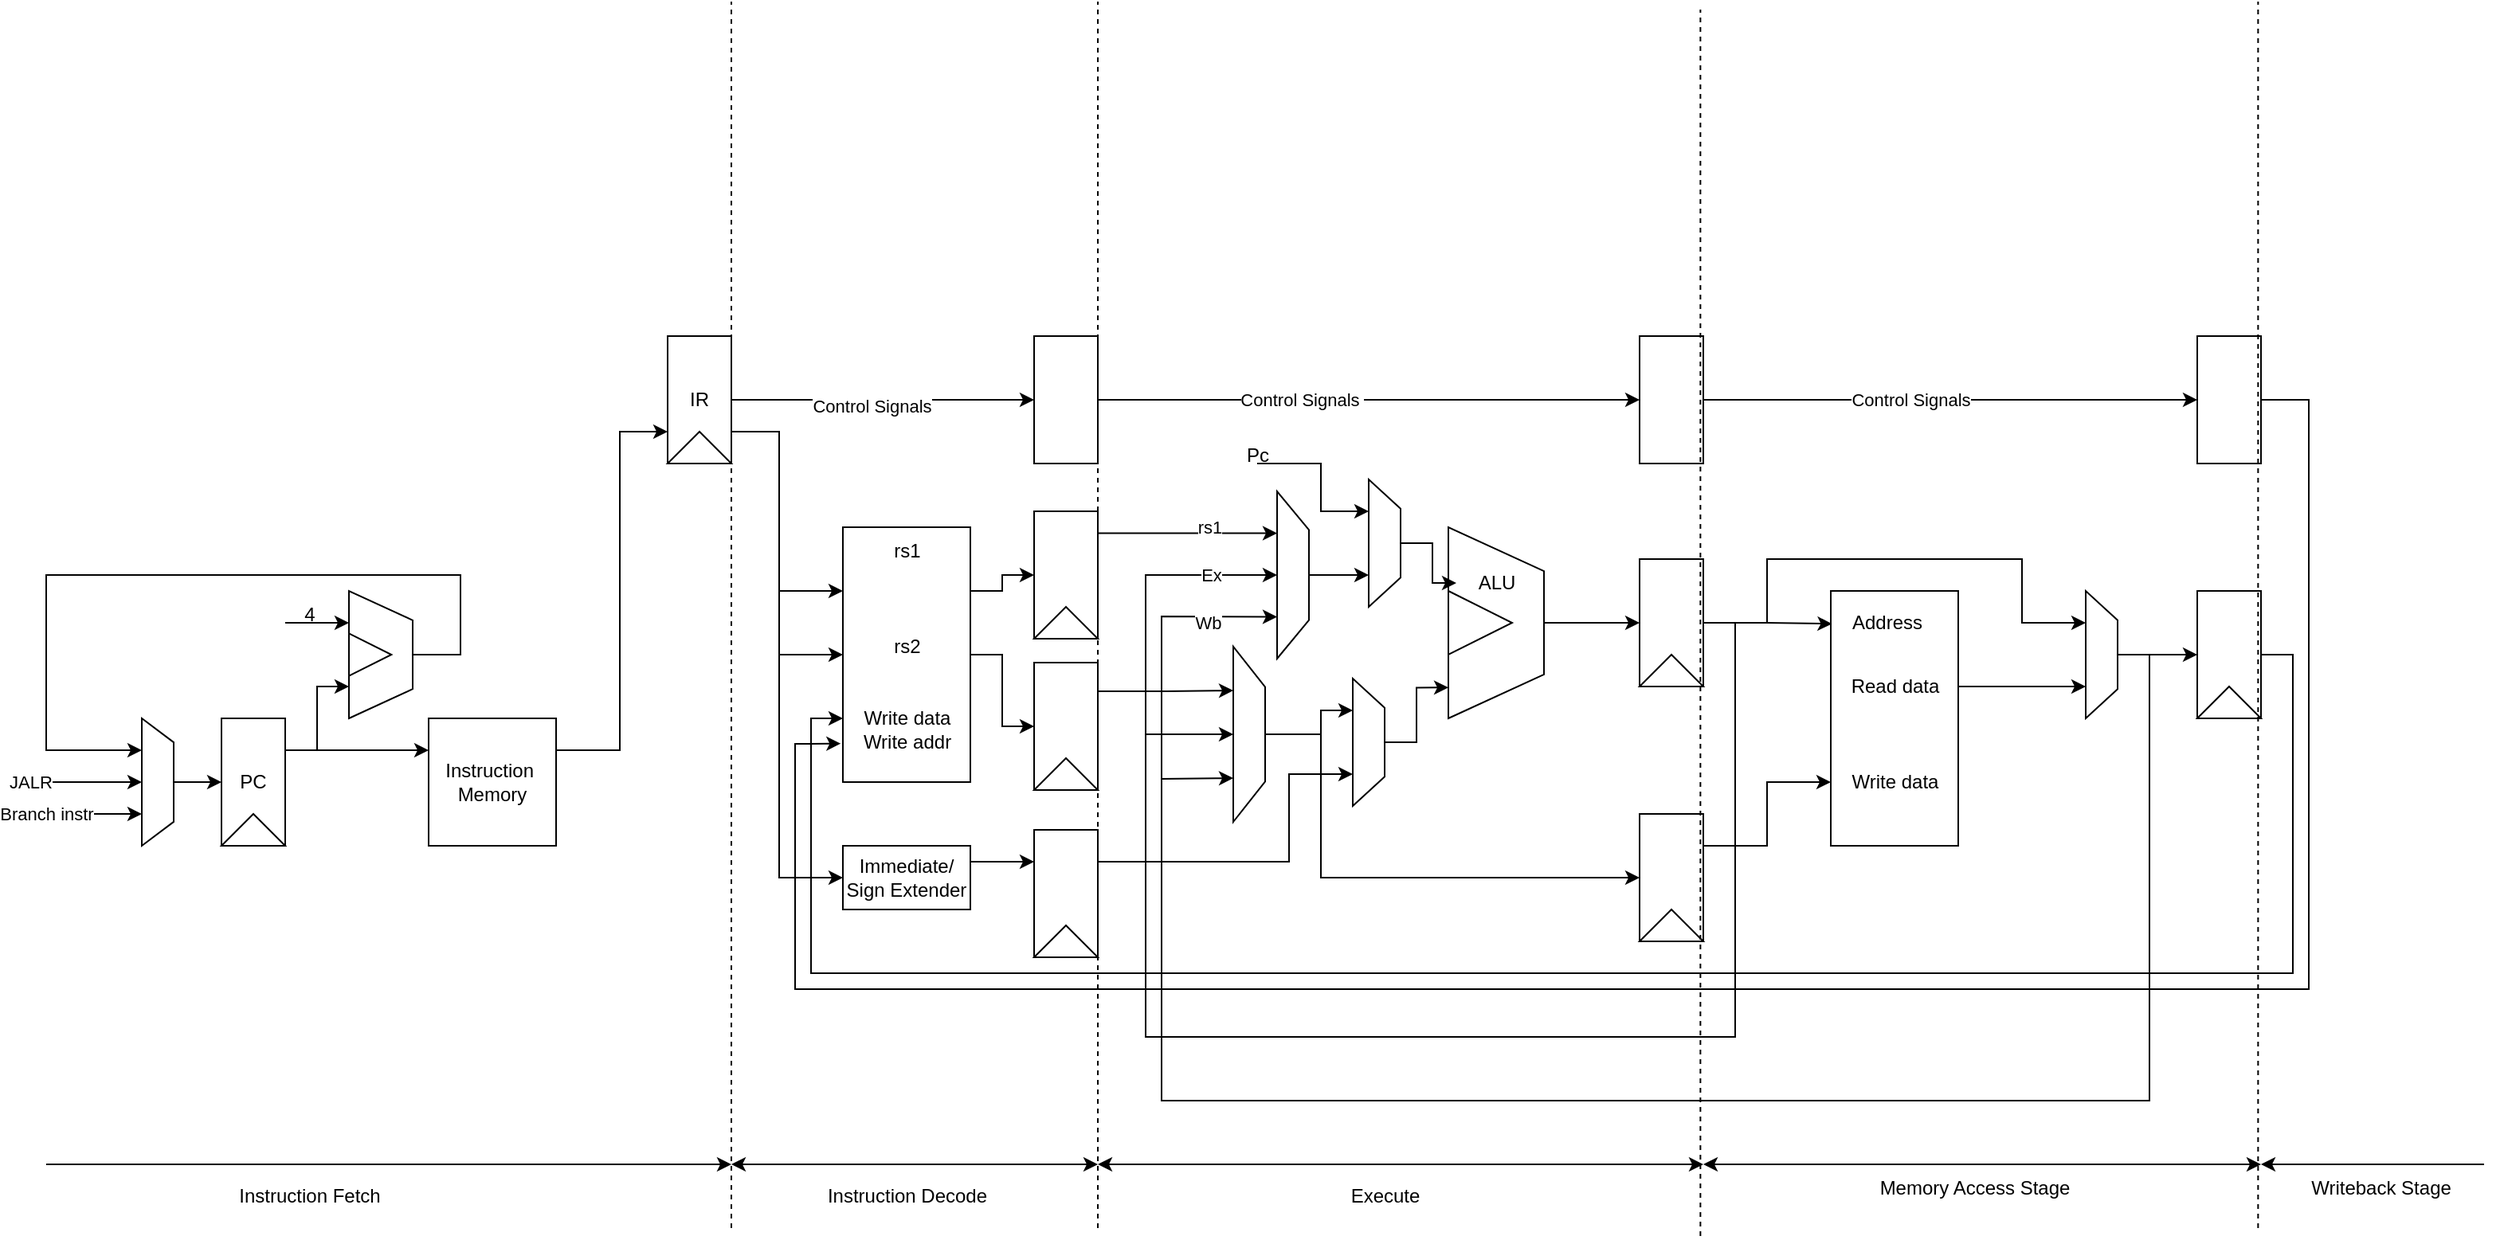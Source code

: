 <mxfile version="20.3.7" type="device"><diagram id="dvmefeSQgRJkC-QCwB-1" name="Page-1"><mxGraphModel dx="2044" dy="920" grid="1" gridSize="10" guides="1" tooltips="1" connect="1" arrows="1" fold="1" page="1" pageScale="1" pageWidth="1700" pageHeight="1100" math="0" shadow="0"><root><mxCell id="0"/><mxCell id="1" parent="0"/><mxCell id="AK3PfQbgLpYsemJbmYqT-3" value="" style="group" parent="1" vertex="1" connectable="0"><mxGeometry x="150" y="480" width="40" height="80" as="geometry"/></mxCell><mxCell id="AK3PfQbgLpYsemJbmYqT-1" value="PC" style="rounded=0;whiteSpace=wrap;html=1;" parent="AK3PfQbgLpYsemJbmYqT-3" vertex="1"><mxGeometry width="40" height="80" as="geometry"/></mxCell><mxCell id="AK3PfQbgLpYsemJbmYqT-2" value="" style="triangle;whiteSpace=wrap;html=1;rotation=-180;direction=south;" parent="AK3PfQbgLpYsemJbmYqT-3" vertex="1"><mxGeometry y="60" width="40" height="20" as="geometry"/></mxCell><mxCell id="AK3PfQbgLpYsemJbmYqT-9" value="" style="group" parent="1" vertex="1" connectable="0"><mxGeometry x="230" y="400" width="40" height="80" as="geometry"/></mxCell><mxCell id="AK3PfQbgLpYsemJbmYqT-7" value="" style="verticalLabelPosition=middle;verticalAlign=middle;html=1;shape=trapezoid;perimeter=trapezoidPerimeter;whiteSpace=wrap;size=0.23;arcSize=10;flipV=1;labelPosition=center;align=center;rotation=-90;" parent="AK3PfQbgLpYsemJbmYqT-9" vertex="1"><mxGeometry x="-20" y="20" width="80" height="40" as="geometry"/></mxCell><mxCell id="AK3PfQbgLpYsemJbmYqT-8" value="" style="triangle;whiteSpace=wrap;html=1;" parent="AK3PfQbgLpYsemJbmYqT-9" vertex="1"><mxGeometry y="26.667" width="26.667" height="26.667" as="geometry"/></mxCell><mxCell id="AK3PfQbgLpYsemJbmYqT-13" value="" style="endArrow=classic;html=1;rounded=0;exitX=1;exitY=0.25;exitDx=0;exitDy=0;entryX=0;entryY=0.25;entryDx=0;entryDy=0;" parent="1" source="AK3PfQbgLpYsemJbmYqT-1" target="AK3PfQbgLpYsemJbmYqT-18" edge="1"><mxGeometry width="50" height="50" relative="1" as="geometry"><mxPoint x="230" y="670" as="sourcePoint"/><mxPoint x="240" y="500" as="targetPoint"/></mxGeometry></mxCell><mxCell id="AK3PfQbgLpYsemJbmYqT-14" value="" style="endArrow=classic;html=1;rounded=0;entryX=0.25;entryY=0;entryDx=0;entryDy=0;" parent="1" target="AK3PfQbgLpYsemJbmYqT-7" edge="1"><mxGeometry width="50" height="50" relative="1" as="geometry"><mxPoint x="190" y="500" as="sourcePoint"/><mxPoint x="290" y="540" as="targetPoint"/><Array as="points"><mxPoint x="210" y="500"/><mxPoint x="210" y="460"/></Array></mxGeometry></mxCell><mxCell id="AK3PfQbgLpYsemJbmYqT-16" value="" style="endArrow=classic;html=1;rounded=0;entryX=0.75;entryY=0;entryDx=0;entryDy=0;" parent="1" target="AK3PfQbgLpYsemJbmYqT-7" edge="1"><mxGeometry width="50" height="50" relative="1" as="geometry"><mxPoint x="190" y="420" as="sourcePoint"/><mxPoint x="190" y="390" as="targetPoint"/></mxGeometry></mxCell><mxCell id="AK3PfQbgLpYsemJbmYqT-17" value="4" style="text;html=1;align=center;verticalAlign=middle;resizable=0;points=[];autosize=1;strokeColor=none;fillColor=none;" parent="1" vertex="1"><mxGeometry x="190" y="400" width="30" height="30" as="geometry"/></mxCell><mxCell id="AK3PfQbgLpYsemJbmYqT-18" value="Instruction&amp;nbsp;&lt;br&gt;Memory" style="rounded=0;whiteSpace=wrap;html=1;" parent="1" vertex="1"><mxGeometry x="280" y="480" width="80" height="80" as="geometry"/></mxCell><mxCell id="AK3PfQbgLpYsemJbmYqT-19" value="" style="group" parent="1" vertex="1" connectable="0"><mxGeometry x="430" y="240" width="40" height="80" as="geometry"/></mxCell><mxCell id="AK3PfQbgLpYsemJbmYqT-20" value="IR" style="rounded=0;whiteSpace=wrap;html=1;" parent="AK3PfQbgLpYsemJbmYqT-19" vertex="1"><mxGeometry width="40" height="80" as="geometry"/></mxCell><mxCell id="AK3PfQbgLpYsemJbmYqT-21" value="" style="triangle;whiteSpace=wrap;html=1;rotation=-180;direction=south;" parent="AK3PfQbgLpYsemJbmYqT-19" vertex="1"><mxGeometry y="60" width="40" height="20" as="geometry"/></mxCell><mxCell id="AK3PfQbgLpYsemJbmYqT-22" value="" style="endArrow=classic;html=1;rounded=0;entryX=0;entryY=0.75;entryDx=0;entryDy=0;exitX=1;exitY=0.25;exitDx=0;exitDy=0;" parent="1" source="AK3PfQbgLpYsemJbmYqT-18" target="AK3PfQbgLpYsemJbmYqT-20" edge="1"><mxGeometry width="50" height="50" relative="1" as="geometry"><mxPoint x="430" y="680" as="sourcePoint"/><mxPoint x="480" y="630" as="targetPoint"/><Array as="points"><mxPoint x="400" y="500"/><mxPoint x="400" y="300"/></Array></mxGeometry></mxCell><mxCell id="w93r8_B6llOw0MlClyV9-102" style="edgeStyle=orthogonalEdgeStyle;rounded=0;orthogonalLoop=1;jettySize=auto;html=1;exitX=1;exitY=0.25;exitDx=0;exitDy=0;" edge="1" parent="1" source="AK3PfQbgLpYsemJbmYqT-24" target="w93r8_B6llOw0MlClyV9-111"><mxGeometry relative="1" as="geometry"><Array as="points"/></mxGeometry></mxCell><mxCell id="w93r8_B6llOw0MlClyV9-114" style="edgeStyle=orthogonalEdgeStyle;rounded=0;orthogonalLoop=1;jettySize=auto;html=1;exitX=1;exitY=0.5;exitDx=0;exitDy=0;entryX=0;entryY=0.5;entryDx=0;entryDy=0;" edge="1" parent="1" source="AK3PfQbgLpYsemJbmYqT-24" target="w93r8_B6llOw0MlClyV9-108"><mxGeometry relative="1" as="geometry"/></mxCell><mxCell id="AK3PfQbgLpYsemJbmYqT-24" value="" style="rounded=0;whiteSpace=wrap;html=1;" parent="1" vertex="1"><mxGeometry x="540" y="360" width="80" height="160" as="geometry"/></mxCell><mxCell id="AK3PfQbgLpYsemJbmYqT-27" value="" style="endArrow=classic;html=1;rounded=0;exitX=1;exitY=0.75;exitDx=0;exitDy=0;entryX=0;entryY=0.5;entryDx=0;entryDy=0;" parent="1" source="AK3PfQbgLpYsemJbmYqT-20" target="AK3PfQbgLpYsemJbmYqT-28" edge="1"><mxGeometry width="50" height="50" relative="1" as="geometry"><mxPoint x="500" y="580" as="sourcePoint"/><mxPoint x="560" y="600" as="targetPoint"/><Array as="points"><mxPoint x="500" y="300"/><mxPoint x="500" y="500"/><mxPoint x="500" y="540"/><mxPoint x="500" y="580"/></Array></mxGeometry></mxCell><mxCell id="w93r8_B6llOw0MlClyV9-117" style="edgeStyle=orthogonalEdgeStyle;rounded=0;orthogonalLoop=1;jettySize=auto;html=1;exitX=1;exitY=0.5;exitDx=0;exitDy=0;entryX=0;entryY=0.25;entryDx=0;entryDy=0;" edge="1" parent="1" source="AK3PfQbgLpYsemJbmYqT-28" target="w93r8_B6llOw0MlClyV9-105"><mxGeometry relative="1" as="geometry"><Array as="points"><mxPoint x="620" y="570"/></Array></mxGeometry></mxCell><mxCell id="AK3PfQbgLpYsemJbmYqT-28" value="Immediate/&lt;br&gt;Sign Extender" style="rounded=0;whiteSpace=wrap;html=1;" parent="1" vertex="1"><mxGeometry x="540" y="560" width="80" height="40" as="geometry"/></mxCell><mxCell id="AK3PfQbgLpYsemJbmYqT-29" value="rs1" style="text;html=1;align=center;verticalAlign=middle;resizable=0;points=[];autosize=1;strokeColor=none;fillColor=none;" parent="1" vertex="1"><mxGeometry x="560" y="360" width="40" height="30" as="geometry"/></mxCell><mxCell id="AK3PfQbgLpYsemJbmYqT-30" value="rs2" style="text;html=1;align=center;verticalAlign=middle;resizable=0;points=[];autosize=1;strokeColor=none;fillColor=none;" parent="1" vertex="1"><mxGeometry x="560" y="420" width="40" height="30" as="geometry"/></mxCell><mxCell id="w93r8_B6llOw0MlClyV9-67" style="edgeStyle=orthogonalEdgeStyle;rounded=0;orthogonalLoop=1;jettySize=auto;html=1;exitX=0.5;exitY=1;exitDx=0;exitDy=0;entryX=0.75;entryY=0;entryDx=0;entryDy=0;" edge="1" parent="1" source="w93r8_B6llOw0MlClyV9-6" target="w93r8_B6llOw0MlClyV9-66"><mxGeometry relative="1" as="geometry"><Array as="points"><mxPoint x="840" y="490"/><mxPoint x="840" y="475"/></Array></mxGeometry></mxCell><mxCell id="w93r8_B6llOw0MlClyV9-103" style="edgeStyle=orthogonalEdgeStyle;rounded=0;orthogonalLoop=1;jettySize=auto;html=1;entryX=0;entryY=0.5;entryDx=0;entryDy=0;exitX=0.5;exitY=1;exitDx=0;exitDy=0;" edge="1" parent="1" source="w93r8_B6llOw0MlClyV9-6" target="w93r8_B6llOw0MlClyV9-35"><mxGeometry relative="1" as="geometry"><Array as="points"><mxPoint x="840" y="490"/><mxPoint x="840" y="580"/></Array></mxGeometry></mxCell><mxCell id="w93r8_B6llOw0MlClyV9-6" value="" style="verticalLabelPosition=middle;verticalAlign=middle;html=1;shape=trapezoid;perimeter=trapezoidPerimeter;whiteSpace=wrap;size=0.23;arcSize=10;flipV=1;labelPosition=center;align=center;rotation=-90;" vertex="1" parent="1"><mxGeometry x="740" y="480" width="110" height="20" as="geometry"/></mxCell><mxCell id="w93r8_B6llOw0MlClyV9-17" value="" style="group" vertex="1" connectable="0" parent="1"><mxGeometry x="920" y="360" width="60" height="120" as="geometry"/></mxCell><mxCell id="w93r8_B6llOw0MlClyV9-18" value="" style="verticalLabelPosition=middle;verticalAlign=middle;html=1;shape=trapezoid;perimeter=trapezoidPerimeter;whiteSpace=wrap;size=0.23;arcSize=10;flipV=1;labelPosition=center;align=center;rotation=-90;" vertex="1" parent="w93r8_B6llOw0MlClyV9-17"><mxGeometry x="-30" y="30" width="120" height="60" as="geometry"/></mxCell><mxCell id="w93r8_B6llOw0MlClyV9-19" value="" style="triangle;whiteSpace=wrap;html=1;" vertex="1" parent="w93r8_B6llOw0MlClyV9-17"><mxGeometry y="40" width="40" height="40" as="geometry"/></mxCell><mxCell id="w93r8_B6llOw0MlClyV9-24" value="ALU" style="text;html=1;align=center;verticalAlign=middle;resizable=0;points=[];autosize=1;strokeColor=none;fillColor=none;" vertex="1" parent="w93r8_B6llOw0MlClyV9-17"><mxGeometry x="5" y="20" width="50" height="30" as="geometry"/></mxCell><mxCell id="w93r8_B6llOw0MlClyV9-21" style="edgeStyle=orthogonalEdgeStyle;rounded=0;orthogonalLoop=1;jettySize=auto;html=1;exitX=0.5;exitY=1;exitDx=0;exitDy=0;entryX=0.161;entryY=1;entryDx=0;entryDy=0;entryPerimeter=0;" edge="1" parent="1" source="w93r8_B6llOw0MlClyV9-66" target="w93r8_B6llOw0MlClyV9-18"><mxGeometry relative="1" as="geometry"/></mxCell><mxCell id="w93r8_B6llOw0MlClyV9-25" value="" style="group" vertex="1" connectable="0" parent="1"><mxGeometry x="1040" y="380" width="40" height="80" as="geometry"/></mxCell><mxCell id="w93r8_B6llOw0MlClyV9-26" value="" style="rounded=0;whiteSpace=wrap;html=1;" vertex="1" parent="w93r8_B6llOw0MlClyV9-25"><mxGeometry width="40" height="80" as="geometry"/></mxCell><mxCell id="w93r8_B6llOw0MlClyV9-27" value="" style="triangle;whiteSpace=wrap;html=1;rotation=-180;direction=south;" vertex="1" parent="w93r8_B6llOw0MlClyV9-25"><mxGeometry y="60" width="40" height="20" as="geometry"/></mxCell><mxCell id="w93r8_B6llOw0MlClyV9-28" style="edgeStyle=orthogonalEdgeStyle;rounded=0;orthogonalLoop=1;jettySize=auto;html=1;exitX=0.5;exitY=1;exitDx=0;exitDy=0;entryX=0;entryY=0.5;entryDx=0;entryDy=0;" edge="1" parent="1" source="w93r8_B6llOw0MlClyV9-18" target="w93r8_B6llOw0MlClyV9-26"><mxGeometry relative="1" as="geometry"/></mxCell><mxCell id="w93r8_B6llOw0MlClyV9-46" style="edgeStyle=orthogonalEdgeStyle;rounded=0;orthogonalLoop=1;jettySize=auto;html=1;entryX=0.25;entryY=0;entryDx=0;entryDy=0;" edge="1" parent="1" source="w93r8_B6llOw0MlClyV9-29" target="w93r8_B6llOw0MlClyV9-43"><mxGeometry relative="1" as="geometry"><Array as="points"><mxPoint x="1260" y="460"/><mxPoint x="1260" y="460"/></Array></mxGeometry></mxCell><mxCell id="w93r8_B6llOw0MlClyV9-29" value="" style="rounded=0;whiteSpace=wrap;html=1;" vertex="1" parent="1"><mxGeometry x="1160" y="400" width="80" height="160" as="geometry"/></mxCell><mxCell id="w93r8_B6llOw0MlClyV9-34" value="" style="group" vertex="1" connectable="0" parent="1"><mxGeometry x="1040" y="540" width="40" height="80" as="geometry"/></mxCell><mxCell id="w93r8_B6llOw0MlClyV9-35" value="" style="rounded=0;whiteSpace=wrap;html=1;" vertex="1" parent="w93r8_B6llOw0MlClyV9-34"><mxGeometry width="40" height="80" as="geometry"/></mxCell><mxCell id="w93r8_B6llOw0MlClyV9-36" value="" style="triangle;whiteSpace=wrap;html=1;rotation=-180;direction=south;" vertex="1" parent="w93r8_B6llOw0MlClyV9-34"><mxGeometry y="60" width="40" height="20" as="geometry"/></mxCell><mxCell id="w93r8_B6llOw0MlClyV9-38" style="edgeStyle=orthogonalEdgeStyle;rounded=0;orthogonalLoop=1;jettySize=auto;html=1;exitX=1;exitY=0.25;exitDx=0;exitDy=0;entryX=0;entryY=0.75;entryDx=0;entryDy=0;" edge="1" parent="1" source="w93r8_B6llOw0MlClyV9-35" target="w93r8_B6llOw0MlClyV9-29"><mxGeometry relative="1" as="geometry"/></mxCell><mxCell id="w93r8_B6llOw0MlClyV9-40" value="Address" style="text;html=1;align=center;verticalAlign=middle;resizable=0;points=[];autosize=1;strokeColor=none;fillColor=none;" vertex="1" parent="1"><mxGeometry x="1160" y="405" width="70" height="30" as="geometry"/></mxCell><mxCell id="w93r8_B6llOw0MlClyV9-41" value="Write data" style="text;html=1;align=center;verticalAlign=middle;resizable=0;points=[];autosize=1;strokeColor=none;fillColor=none;" vertex="1" parent="1"><mxGeometry x="1160" y="505" width="80" height="30" as="geometry"/></mxCell><mxCell id="w93r8_B6llOw0MlClyV9-42" value="Read data" style="text;html=1;align=center;verticalAlign=middle;resizable=0;points=[];autosize=1;strokeColor=none;fillColor=none;" vertex="1" parent="1"><mxGeometry x="1160" y="445" width="80" height="30" as="geometry"/></mxCell><mxCell id="w93r8_B6llOw0MlClyV9-51" style="edgeStyle=orthogonalEdgeStyle;rounded=0;orthogonalLoop=1;jettySize=auto;html=1;exitX=0.5;exitY=1;exitDx=0;exitDy=0;entryX=0;entryY=0.5;entryDx=0;entryDy=0;" edge="1" parent="1" source="w93r8_B6llOw0MlClyV9-43" target="w93r8_B6llOw0MlClyV9-49"><mxGeometry relative="1" as="geometry"/></mxCell><mxCell id="w93r8_B6llOw0MlClyV9-43" value="" style="verticalLabelPosition=middle;verticalAlign=middle;html=1;shape=trapezoid;perimeter=trapezoidPerimeter;whiteSpace=wrap;size=0.23;arcSize=10;flipV=1;labelPosition=center;align=center;rotation=-90;" vertex="1" parent="1"><mxGeometry x="1290" y="430" width="80" height="20" as="geometry"/></mxCell><mxCell id="w93r8_B6llOw0MlClyV9-45" style="edgeStyle=orthogonalEdgeStyle;rounded=0;orthogonalLoop=1;jettySize=auto;html=1;exitX=1;exitY=0.5;exitDx=0;exitDy=0;entryX=0.01;entryY=0.522;entryDx=0;entryDy=0;entryPerimeter=0;" edge="1" parent="1" source="w93r8_B6llOw0MlClyV9-26" target="w93r8_B6llOw0MlClyV9-40"><mxGeometry relative="1" as="geometry"/></mxCell><mxCell id="w93r8_B6llOw0MlClyV9-47" value="" style="endArrow=classic;html=1;rounded=0;entryX=0.75;entryY=0;entryDx=0;entryDy=0;" edge="1" parent="1" target="w93r8_B6llOw0MlClyV9-43"><mxGeometry width="50" height="50" relative="1" as="geometry"><mxPoint x="1120" y="420" as="sourcePoint"/><mxPoint x="1320" y="380" as="targetPoint"/><Array as="points"><mxPoint x="1120" y="380"/><mxPoint x="1280" y="380"/><mxPoint x="1280" y="420"/></Array></mxGeometry></mxCell><mxCell id="w93r8_B6llOw0MlClyV9-48" value="" style="group" vertex="1" connectable="0" parent="1"><mxGeometry x="1390" y="400" width="40" height="80" as="geometry"/></mxCell><mxCell id="w93r8_B6llOw0MlClyV9-49" value="" style="rounded=0;whiteSpace=wrap;html=1;" vertex="1" parent="w93r8_B6llOw0MlClyV9-48"><mxGeometry width="40" height="80" as="geometry"/></mxCell><mxCell id="w93r8_B6llOw0MlClyV9-50" value="" style="triangle;whiteSpace=wrap;html=1;rotation=-180;direction=south;" vertex="1" parent="w93r8_B6llOw0MlClyV9-48"><mxGeometry y="60" width="40" height="20" as="geometry"/></mxCell><mxCell id="w93r8_B6llOw0MlClyV9-52" style="edgeStyle=orthogonalEdgeStyle;rounded=0;orthogonalLoop=1;jettySize=auto;html=1;entryX=0;entryY=0.75;entryDx=0;entryDy=0;" edge="1" parent="1" source="w93r8_B6llOw0MlClyV9-49" target="AK3PfQbgLpYsemJbmYqT-24"><mxGeometry relative="1" as="geometry"><mxPoint x="540" y="720" as="targetPoint"/><Array as="points"><mxPoint x="1450" y="440"/><mxPoint x="1450" y="640"/><mxPoint x="520" y="640"/><mxPoint x="520" y="480"/></Array></mxGeometry></mxCell><mxCell id="w93r8_B6llOw0MlClyV9-53" value="Write data" style="text;html=1;align=center;verticalAlign=middle;resizable=0;points=[];autosize=1;strokeColor=none;fillColor=none;" vertex="1" parent="1"><mxGeometry x="540" y="465" width="80" height="30" as="geometry"/></mxCell><mxCell id="w93r8_B6llOw0MlClyV9-56" value="" style="endArrow=classic;html=1;rounded=0;entryX=0.5;entryY=0;entryDx=0;entryDy=0;" edge="1" parent="1" target="w93r8_B6llOw0MlClyV9-6"><mxGeometry width="50" height="50" relative="1" as="geometry"><mxPoint x="1100" y="420" as="sourcePoint"/><mxPoint x="710" y="540" as="targetPoint"/><Array as="points"><mxPoint x="1100" y="510"/><mxPoint x="1100" y="680"/><mxPoint x="730" y="680"/><mxPoint x="730" y="490"/></Array></mxGeometry></mxCell><mxCell id="w93r8_B6llOw0MlClyV9-57" value="" style="endArrow=classic;html=1;rounded=0;entryX=0.25;entryY=0;entryDx=0;entryDy=0;" edge="1" parent="1" target="w93r8_B6llOw0MlClyV9-6"><mxGeometry width="50" height="50" relative="1" as="geometry"><mxPoint x="1360" y="440" as="sourcePoint"/><mxPoint x="720" y="540" as="targetPoint"/><Array as="points"><mxPoint x="1360" y="720"/><mxPoint x="740" y="720"/><mxPoint x="740" y="518"/></Array></mxGeometry></mxCell><mxCell id="w93r8_B6llOw0MlClyV9-101" style="edgeStyle=orthogonalEdgeStyle;rounded=0;orthogonalLoop=1;jettySize=auto;html=1;exitX=0.5;exitY=1;exitDx=0;exitDy=0;entryX=0.25;entryY=0;entryDx=0;entryDy=0;" edge="1" parent="1" source="w93r8_B6llOw0MlClyV9-58" target="w93r8_B6llOw0MlClyV9-124"><mxGeometry relative="1" as="geometry"><mxPoint x="860" y="390" as="targetPoint"/></mxGeometry></mxCell><mxCell id="w93r8_B6llOw0MlClyV9-58" value="" style="verticalLabelPosition=middle;verticalAlign=middle;html=1;shape=trapezoid;perimeter=trapezoidPerimeter;whiteSpace=wrap;size=0.23;arcSize=10;flipV=1;labelPosition=center;align=center;rotation=-90;" vertex="1" parent="1"><mxGeometry x="770" y="380" width="105" height="20" as="geometry"/></mxCell><mxCell id="w93r8_B6llOw0MlClyV9-59" value="" style="endArrow=classic;html=1;rounded=0;entryX=0.5;entryY=0;entryDx=0;entryDy=0;" edge="1" parent="1" target="w93r8_B6llOw0MlClyV9-58"><mxGeometry width="50" height="50" relative="1" as="geometry"><mxPoint x="730" y="540" as="sourcePoint"/><mxPoint x="700" y="420" as="targetPoint"/><Array as="points"><mxPoint x="730" y="390"/></Array></mxGeometry></mxCell><mxCell id="w93r8_B6llOw0MlClyV9-120" value="Ex" style="edgeLabel;html=1;align=center;verticalAlign=middle;resizable=0;points=[];" vertex="1" connectable="0" parent="w93r8_B6llOw0MlClyV9-59"><mxGeometry x="0.414" y="-5" relative="1" as="geometry"><mxPoint x="26" y="-5" as="offset"/></mxGeometry></mxCell><mxCell id="w93r8_B6llOw0MlClyV9-60" value="" style="endArrow=classic;html=1;rounded=0;entryX=0.25;entryY=0;entryDx=0;entryDy=0;" edge="1" parent="1" target="w93r8_B6llOw0MlClyV9-58"><mxGeometry width="50" height="50" relative="1" as="geometry"><mxPoint x="740" y="560" as="sourcePoint"/><mxPoint x="720" y="420" as="targetPoint"/><Array as="points"><mxPoint x="740" y="480"/><mxPoint x="740" y="416"/></Array></mxGeometry></mxCell><mxCell id="w93r8_B6llOw0MlClyV9-121" value="Wb" style="edgeLabel;html=1;align=center;verticalAlign=middle;resizable=0;points=[];" vertex="1" connectable="0" parent="w93r8_B6llOw0MlClyV9-60"><mxGeometry x="0.397" y="-1" relative="1" as="geometry"><mxPoint x="22" y="3" as="offset"/></mxGeometry></mxCell><mxCell id="w93r8_B6llOw0MlClyV9-66" value="" style="verticalLabelPosition=middle;verticalAlign=middle;html=1;shape=trapezoid;perimeter=trapezoidPerimeter;whiteSpace=wrap;size=0.23;arcSize=10;flipV=1;labelPosition=center;align=center;rotation=-90;" vertex="1" parent="1"><mxGeometry x="830" y="485" width="80" height="20" as="geometry"/></mxCell><mxCell id="w93r8_B6llOw0MlClyV9-72" value="" style="endArrow=classic;html=1;rounded=0;exitX=1;exitY=0.75;exitDx=0;exitDy=0;entryX=0;entryY=0.5;entryDx=0;entryDy=0;" edge="1" parent="1" source="AK3PfQbgLpYsemJbmYqT-20" target="AK3PfQbgLpYsemJbmYqT-24"><mxGeometry width="50" height="50" relative="1" as="geometry"><mxPoint x="500" y="320" as="sourcePoint"/><mxPoint x="550" y="270" as="targetPoint"/><Array as="points"><mxPoint x="500" y="300"/><mxPoint x="500" y="440"/></Array></mxGeometry></mxCell><mxCell id="w93r8_B6llOw0MlClyV9-73" value="" style="endArrow=classic;html=1;rounded=0;exitX=1;exitY=0.75;exitDx=0;exitDy=0;entryX=0;entryY=0.25;entryDx=0;entryDy=0;" edge="1" parent="1" source="AK3PfQbgLpYsemJbmYqT-20" target="AK3PfQbgLpYsemJbmYqT-24"><mxGeometry width="50" height="50" relative="1" as="geometry"><mxPoint x="530" y="290" as="sourcePoint"/><mxPoint x="580" y="240" as="targetPoint"/><Array as="points"><mxPoint x="500" y="300"/><mxPoint x="500" y="400"/></Array></mxGeometry></mxCell><mxCell id="w93r8_B6llOw0MlClyV9-74" value="" style="group" vertex="1" connectable="0" parent="1"><mxGeometry x="660" y="240" width="40" height="80" as="geometry"/></mxCell><mxCell id="w93r8_B6llOw0MlClyV9-75" value="" style="rounded=0;whiteSpace=wrap;html=1;" vertex="1" parent="w93r8_B6llOw0MlClyV9-74"><mxGeometry width="40" height="80" as="geometry"/></mxCell><mxCell id="w93r8_B6llOw0MlClyV9-77" value="" style="group" vertex="1" connectable="0" parent="1"><mxGeometry x="1040" y="240" width="40" height="80" as="geometry"/></mxCell><mxCell id="w93r8_B6llOw0MlClyV9-78" value="" style="rounded=0;whiteSpace=wrap;html=1;" vertex="1" parent="w93r8_B6llOw0MlClyV9-77"><mxGeometry width="40" height="80" as="geometry"/></mxCell><mxCell id="w93r8_B6llOw0MlClyV9-80" value="" style="group" vertex="1" connectable="0" parent="1"><mxGeometry x="1390" y="240" width="40" height="80" as="geometry"/></mxCell><mxCell id="w93r8_B6llOw0MlClyV9-81" value="" style="rounded=0;whiteSpace=wrap;html=1;" vertex="1" parent="w93r8_B6llOw0MlClyV9-80"><mxGeometry width="40" height="80" as="geometry"/></mxCell><mxCell id="w93r8_B6llOw0MlClyV9-83" value="" style="endArrow=classic;html=1;rounded=0;exitX=1;exitY=0.5;exitDx=0;exitDy=0;entryX=0;entryY=0.5;entryDx=0;entryDy=0;" edge="1" parent="1" source="AK3PfQbgLpYsemJbmYqT-20" target="w93r8_B6llOw0MlClyV9-75"><mxGeometry width="50" height="50" relative="1" as="geometry"><mxPoint x="530" y="270" as="sourcePoint"/><mxPoint x="580" y="220" as="targetPoint"/></mxGeometry></mxCell><mxCell id="w93r8_B6llOw0MlClyV9-98" value="Control Signals" style="edgeLabel;html=1;align=center;verticalAlign=middle;resizable=0;points=[];" vertex="1" connectable="0" parent="w93r8_B6llOw0MlClyV9-83"><mxGeometry x="-0.08" y="-4" relative="1" as="geometry"><mxPoint as="offset"/></mxGeometry></mxCell><mxCell id="w93r8_B6llOw0MlClyV9-84" value="" style="endArrow=classic;html=1;rounded=0;exitX=1;exitY=0.5;exitDx=0;exitDy=0;entryX=0;entryY=0.5;entryDx=0;entryDy=0;" edge="1" parent="1" source="w93r8_B6llOw0MlClyV9-75" target="w93r8_B6llOw0MlClyV9-78"><mxGeometry width="50" height="50" relative="1" as="geometry"><mxPoint x="560" y="220" as="sourcePoint"/><mxPoint x="930" y="220" as="targetPoint"/></mxGeometry></mxCell><mxCell id="w93r8_B6llOw0MlClyV9-99" value="Control Signals&amp;nbsp;" style="edgeLabel;html=1;align=center;verticalAlign=middle;resizable=0;points=[];" vertex="1" connectable="0" parent="w93r8_B6llOw0MlClyV9-84"><mxGeometry x="-0.353" y="-1" relative="1" as="geometry"><mxPoint x="18" y="-1" as="offset"/></mxGeometry></mxCell><mxCell id="w93r8_B6llOw0MlClyV9-85" value="" style="endArrow=classic;html=1;rounded=0;exitX=1;exitY=0.5;exitDx=0;exitDy=0;entryX=0;entryY=0.5;entryDx=0;entryDy=0;" edge="1" parent="1" source="w93r8_B6llOw0MlClyV9-78" target="w93r8_B6llOw0MlClyV9-81"><mxGeometry width="50" height="50" relative="1" as="geometry"><mxPoint x="490" y="300" as="sourcePoint"/><mxPoint x="860" y="300" as="targetPoint"/></mxGeometry></mxCell><mxCell id="w93r8_B6llOw0MlClyV9-100" value="Control Signals" style="edgeLabel;html=1;align=center;verticalAlign=middle;resizable=0;points=[];" vertex="1" connectable="0" parent="w93r8_B6llOw0MlClyV9-85"><mxGeometry x="-0.388" y="4" relative="1" as="geometry"><mxPoint x="35" y="4" as="offset"/></mxGeometry></mxCell><mxCell id="w93r8_B6llOw0MlClyV9-86" value="" style="endArrow=classic;html=1;rounded=0;exitX=1;exitY=0.5;exitDx=0;exitDy=0;entryX=-0.017;entryY=0.849;entryDx=0;entryDy=0;entryPerimeter=0;" edge="1" parent="1" source="w93r8_B6llOw0MlClyV9-81" target="AK3PfQbgLpYsemJbmYqT-24"><mxGeometry width="50" height="50" relative="1" as="geometry"><mxPoint x="1210" y="210" as="sourcePoint"/><mxPoint x="530" y="500" as="targetPoint"/><Array as="points"><mxPoint x="1460" y="280"/><mxPoint x="1460" y="650"/><mxPoint x="510" y="650"/><mxPoint x="510" y="496"/></Array></mxGeometry></mxCell><mxCell id="w93r8_B6llOw0MlClyV9-87" value="Write addr" style="text;html=1;align=center;verticalAlign=middle;resizable=0;points=[];autosize=1;strokeColor=none;fillColor=none;" vertex="1" parent="1"><mxGeometry x="540" y="480" width="80" height="30" as="geometry"/></mxCell><mxCell id="w93r8_B6llOw0MlClyV9-97" style="edgeStyle=orthogonalEdgeStyle;rounded=0;orthogonalLoop=1;jettySize=auto;html=1;exitX=0.5;exitY=1;exitDx=0;exitDy=0;entryX=0;entryY=0.5;entryDx=0;entryDy=0;" edge="1" parent="1" source="w93r8_B6llOw0MlClyV9-88" target="AK3PfQbgLpYsemJbmYqT-1"><mxGeometry relative="1" as="geometry"/></mxCell><mxCell id="w93r8_B6llOw0MlClyV9-88" value="" style="verticalLabelPosition=middle;verticalAlign=middle;html=1;shape=trapezoid;perimeter=trapezoidPerimeter;whiteSpace=wrap;size=0.188;arcSize=10;flipV=1;labelPosition=center;align=center;rotation=-90;" vertex="1" parent="1"><mxGeometry x="70" y="510" width="80" height="20" as="geometry"/></mxCell><mxCell id="w93r8_B6llOw0MlClyV9-92" value="" style="endArrow=classic;html=1;rounded=0;entryX=0.25;entryY=0;entryDx=0;entryDy=0;" edge="1" parent="1" target="w93r8_B6llOw0MlClyV9-88"><mxGeometry width="50" height="50" relative="1" as="geometry"><mxPoint x="40" y="540" as="sourcePoint"/><mxPoint x="60" y="530" as="targetPoint"/></mxGeometry></mxCell><mxCell id="w93r8_B6llOw0MlClyV9-93" value="Branch instr" style="edgeLabel;html=1;align=center;verticalAlign=middle;resizable=0;points=[];" vertex="1" connectable="0" parent="w93r8_B6llOw0MlClyV9-92"><mxGeometry x="-0.375" y="-3" relative="1" as="geometry"><mxPoint x="-19" y="-3" as="offset"/></mxGeometry></mxCell><mxCell id="w93r8_B6llOw0MlClyV9-94" value="" style="endArrow=classic;html=1;rounded=0;entryX=0.5;entryY=0;entryDx=0;entryDy=0;" edge="1" parent="1" target="w93r8_B6llOw0MlClyV9-88"><mxGeometry width="50" height="50" relative="1" as="geometry"><mxPoint x="30" y="520" as="sourcePoint"/><mxPoint x="60" y="480" as="targetPoint"/></mxGeometry></mxCell><mxCell id="w93r8_B6llOw0MlClyV9-95" value="JALR" style="edgeLabel;html=1;align=center;verticalAlign=middle;resizable=0;points=[];" vertex="1" connectable="0" parent="w93r8_B6llOw0MlClyV9-94"><mxGeometry x="-0.611" y="4" relative="1" as="geometry"><mxPoint x="-14" y="4" as="offset"/></mxGeometry></mxCell><mxCell id="w93r8_B6llOw0MlClyV9-96" style="edgeStyle=orthogonalEdgeStyle;rounded=0;orthogonalLoop=1;jettySize=auto;html=1;entryX=0.75;entryY=0;entryDx=0;entryDy=0;" edge="1" parent="1" source="AK3PfQbgLpYsemJbmYqT-7" target="w93r8_B6llOw0MlClyV9-88"><mxGeometry relative="1" as="geometry"><mxPoint x="40" y="500" as="targetPoint"/><Array as="points"><mxPoint x="300" y="440"/><mxPoint x="300" y="390"/><mxPoint x="40" y="390"/><mxPoint x="40" y="500"/></Array></mxGeometry></mxCell><mxCell id="w93r8_B6llOw0MlClyV9-104" value="" style="group" vertex="1" connectable="0" parent="1"><mxGeometry x="660" y="550" width="40" height="80" as="geometry"/></mxCell><mxCell id="w93r8_B6llOw0MlClyV9-105" value="" style="rounded=0;whiteSpace=wrap;html=1;" vertex="1" parent="w93r8_B6llOw0MlClyV9-104"><mxGeometry width="40" height="80" as="geometry"/></mxCell><mxCell id="w93r8_B6llOw0MlClyV9-106" value="" style="triangle;whiteSpace=wrap;html=1;rotation=-180;direction=south;" vertex="1" parent="w93r8_B6llOw0MlClyV9-104"><mxGeometry y="60" width="40" height="20" as="geometry"/></mxCell><mxCell id="w93r8_B6llOw0MlClyV9-107" value="" style="group" vertex="1" connectable="0" parent="1"><mxGeometry x="660" y="445" width="40" height="80" as="geometry"/></mxCell><mxCell id="w93r8_B6llOw0MlClyV9-108" value="" style="rounded=0;whiteSpace=wrap;html=1;" vertex="1" parent="w93r8_B6llOw0MlClyV9-107"><mxGeometry width="40" height="80" as="geometry"/></mxCell><mxCell id="w93r8_B6llOw0MlClyV9-109" value="" style="triangle;whiteSpace=wrap;html=1;rotation=-180;direction=south;" vertex="1" parent="w93r8_B6llOw0MlClyV9-107"><mxGeometry y="60" width="40" height="20" as="geometry"/></mxCell><mxCell id="w93r8_B6llOw0MlClyV9-110" value="" style="group" vertex="1" connectable="0" parent="1"><mxGeometry x="660" y="350" width="40" height="80" as="geometry"/></mxCell><mxCell id="w93r8_B6llOw0MlClyV9-111" value="" style="rounded=0;whiteSpace=wrap;html=1;" vertex="1" parent="w93r8_B6llOw0MlClyV9-110"><mxGeometry width="40" height="80" as="geometry"/></mxCell><mxCell id="w93r8_B6llOw0MlClyV9-112" value="" style="triangle;whiteSpace=wrap;html=1;rotation=-180;direction=south;" vertex="1" parent="w93r8_B6llOw0MlClyV9-110"><mxGeometry y="60" width="40" height="20" as="geometry"/></mxCell><mxCell id="w93r8_B6llOw0MlClyV9-115" style="edgeStyle=orthogonalEdgeStyle;rounded=0;orthogonalLoop=1;jettySize=auto;html=1;exitX=1;exitY=0.25;exitDx=0;exitDy=0;entryX=0.75;entryY=0;entryDx=0;entryDy=0;" edge="1" parent="1" source="w93r8_B6llOw0MlClyV9-111" target="w93r8_B6llOw0MlClyV9-58"><mxGeometry relative="1" as="geometry"><Array as="points"><mxPoint x="700" y="364"/></Array></mxGeometry></mxCell><mxCell id="w93r8_B6llOw0MlClyV9-122" value="rs1" style="edgeLabel;html=1;align=center;verticalAlign=middle;resizable=0;points=[];" vertex="1" connectable="0" parent="w93r8_B6llOw0MlClyV9-115"><mxGeometry x="-0.375" y="1" relative="1" as="geometry"><mxPoint x="39" y="-3" as="offset"/></mxGeometry></mxCell><mxCell id="w93r8_B6llOw0MlClyV9-116" style="edgeStyle=orthogonalEdgeStyle;rounded=0;orthogonalLoop=1;jettySize=auto;html=1;exitX=1;exitY=0.25;exitDx=0;exitDy=0;entryX=0.75;entryY=0;entryDx=0;entryDy=0;" edge="1" parent="1" source="w93r8_B6llOw0MlClyV9-108" target="w93r8_B6llOw0MlClyV9-6"><mxGeometry relative="1" as="geometry"><Array as="points"><mxPoint x="700" y="463"/><mxPoint x="743" y="463"/></Array></mxGeometry></mxCell><mxCell id="w93r8_B6llOw0MlClyV9-118" style="edgeStyle=orthogonalEdgeStyle;rounded=0;orthogonalLoop=1;jettySize=auto;html=1;exitX=1;exitY=0.25;exitDx=0;exitDy=0;entryX=0.25;entryY=0;entryDx=0;entryDy=0;" edge="1" parent="1" source="w93r8_B6llOw0MlClyV9-105" target="w93r8_B6llOw0MlClyV9-66"><mxGeometry relative="1" as="geometry"><Array as="points"><mxPoint x="820" y="570"/><mxPoint x="820" y="515"/></Array></mxGeometry></mxCell><mxCell id="w93r8_B6llOw0MlClyV9-131" style="edgeStyle=orthogonalEdgeStyle;rounded=0;orthogonalLoop=1;jettySize=auto;html=1;" edge="1" parent="1" source="w93r8_B6llOw0MlClyV9-124" target="w93r8_B6llOw0MlClyV9-24"><mxGeometry relative="1" as="geometry"/></mxCell><mxCell id="w93r8_B6llOw0MlClyV9-124" value="" style="verticalLabelPosition=middle;verticalAlign=middle;html=1;shape=trapezoid;perimeter=trapezoidPerimeter;whiteSpace=wrap;size=0.23;arcSize=10;flipV=1;labelPosition=center;align=center;rotation=-90;" vertex="1" parent="1"><mxGeometry x="840" y="360" width="80" height="20" as="geometry"/></mxCell><mxCell id="w93r8_B6llOw0MlClyV9-125" value="" style="endArrow=classic;html=1;rounded=0;entryX=0.75;entryY=0;entryDx=0;entryDy=0;" edge="1" parent="1" target="w93r8_B6llOw0MlClyV9-124"><mxGeometry width="50" height="50" relative="1" as="geometry"><mxPoint x="800" y="320" as="sourcePoint"/><mxPoint x="850" y="290" as="targetPoint"/><Array as="points"><mxPoint x="840" y="320"/><mxPoint x="840" y="330"/><mxPoint x="840" y="350"/></Array></mxGeometry></mxCell><mxCell id="w93r8_B6llOw0MlClyV9-127" value="Pc" style="text;html=1;align=center;verticalAlign=middle;resizable=0;points=[];autosize=1;strokeColor=none;fillColor=none;" vertex="1" parent="1"><mxGeometry x="780" y="300" width="40" height="30" as="geometry"/></mxCell><mxCell id="w93r8_B6llOw0MlClyV9-132" value="" style="endArrow=none;dashed=1;html=1;rounded=0;" edge="1" parent="1"><mxGeometry width="50" height="50" relative="1" as="geometry"><mxPoint x="700" y="800" as="sourcePoint"/><mxPoint x="700" y="30" as="targetPoint"/></mxGeometry></mxCell><mxCell id="w93r8_B6llOw0MlClyV9-133" value="" style="endArrow=none;dashed=1;html=1;rounded=0;" edge="1" parent="1"><mxGeometry width="50" height="50" relative="1" as="geometry"><mxPoint x="470" y="800" as="sourcePoint"/><mxPoint x="470" y="30" as="targetPoint"/></mxGeometry></mxCell><mxCell id="w93r8_B6llOw0MlClyV9-134" value="" style="endArrow=none;dashed=1;html=1;rounded=0;" edge="1" parent="1"><mxGeometry width="50" height="50" relative="1" as="geometry"><mxPoint x="1078.18" y="805" as="sourcePoint"/><mxPoint x="1078.18" y="35" as="targetPoint"/></mxGeometry></mxCell><mxCell id="w93r8_B6llOw0MlClyV9-135" value="" style="endArrow=none;dashed=1;html=1;rounded=0;" edge="1" parent="1"><mxGeometry width="50" height="50" relative="1" as="geometry"><mxPoint x="1428.18" y="800" as="sourcePoint"/><mxPoint x="1428.18" y="30" as="targetPoint"/></mxGeometry></mxCell><mxCell id="w93r8_B6llOw0MlClyV9-136" value="" style="endArrow=classic;startArrow=classic;html=1;rounded=0;" edge="1" parent="1"><mxGeometry width="50" height="50" relative="1" as="geometry"><mxPoint x="470" y="760" as="sourcePoint"/><mxPoint x="700" y="760" as="targetPoint"/></mxGeometry></mxCell><mxCell id="w93r8_B6llOw0MlClyV9-137" value="" style="endArrow=classic;startArrow=classic;html=1;rounded=0;" edge="1" parent="1"><mxGeometry width="50" height="50" relative="1" as="geometry"><mxPoint x="700" y="760" as="sourcePoint"/><mxPoint x="1080" y="760" as="targetPoint"/></mxGeometry></mxCell><mxCell id="w93r8_B6llOw0MlClyV9-138" value="" style="endArrow=classic;startArrow=classic;html=1;rounded=0;" edge="1" parent="1"><mxGeometry width="50" height="50" relative="1" as="geometry"><mxPoint x="1080" y="760" as="sourcePoint"/><mxPoint x="1430" y="760" as="targetPoint"/></mxGeometry></mxCell><mxCell id="w93r8_B6llOw0MlClyV9-139" value="" style="endArrow=classic;html=1;rounded=0;" edge="1" parent="1"><mxGeometry width="50" height="50" relative="1" as="geometry"><mxPoint x="1570" y="760" as="sourcePoint"/><mxPoint x="1430" y="760" as="targetPoint"/></mxGeometry></mxCell><mxCell id="w93r8_B6llOw0MlClyV9-140" value="" style="endArrow=classic;html=1;rounded=0;" edge="1" parent="1"><mxGeometry width="50" height="50" relative="1" as="geometry"><mxPoint x="40" y="760" as="sourcePoint"/><mxPoint x="470" y="760" as="targetPoint"/></mxGeometry></mxCell><mxCell id="w93r8_B6llOw0MlClyV9-142" value="Instruction Fetch" style="text;html=1;align=center;verticalAlign=middle;resizable=0;points=[];autosize=1;strokeColor=none;fillColor=none;" vertex="1" parent="1"><mxGeometry x="150" y="765" width="110" height="30" as="geometry"/></mxCell><mxCell id="w93r8_B6llOw0MlClyV9-144" value="Instruction Decode" style="text;html=1;align=center;verticalAlign=middle;resizable=0;points=[];autosize=1;strokeColor=none;fillColor=none;" vertex="1" parent="1"><mxGeometry x="520" y="765" width="120" height="30" as="geometry"/></mxCell><mxCell id="w93r8_B6llOw0MlClyV9-145" value="Execute" style="text;html=1;align=center;verticalAlign=middle;resizable=0;points=[];autosize=1;strokeColor=none;fillColor=none;" vertex="1" parent="1"><mxGeometry x="845" y="765" width="70" height="30" as="geometry"/></mxCell><mxCell id="w93r8_B6llOw0MlClyV9-146" value="Memory Access Stage" style="text;html=1;align=center;verticalAlign=middle;resizable=0;points=[];autosize=1;strokeColor=none;fillColor=none;" vertex="1" parent="1"><mxGeometry x="1180" y="760" width="140" height="30" as="geometry"/></mxCell><mxCell id="w93r8_B6llOw0MlClyV9-147" value="Writeback Stage" style="text;html=1;align=center;verticalAlign=middle;resizable=0;points=[];autosize=1;strokeColor=none;fillColor=none;" vertex="1" parent="1"><mxGeometry x="1450" y="760" width="110" height="30" as="geometry"/></mxCell></root></mxGraphModel></diagram></mxfile>